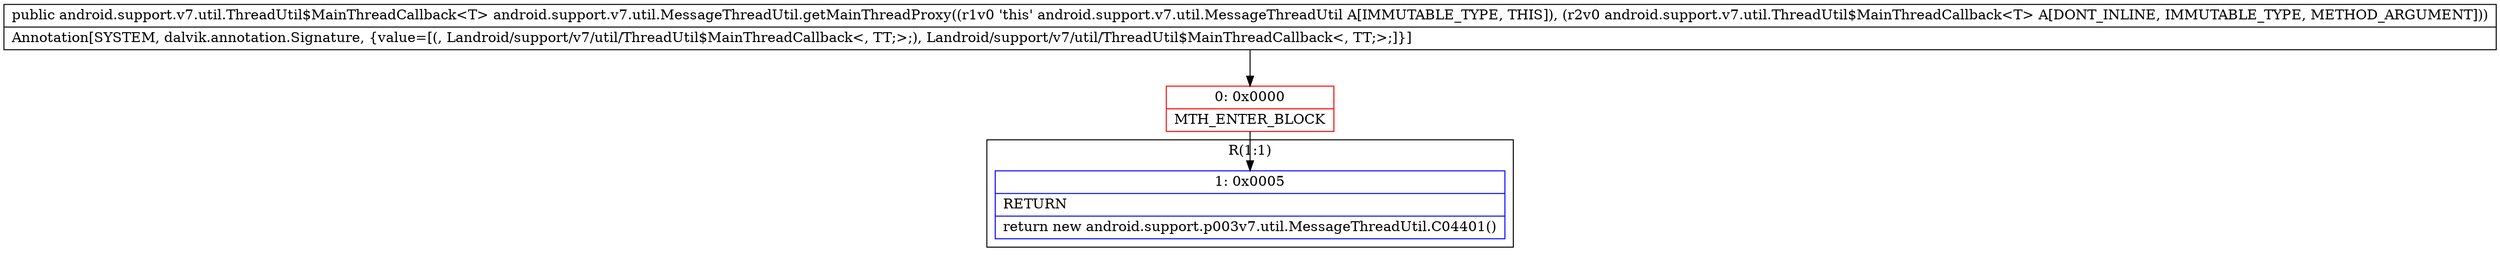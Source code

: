 digraph "CFG forandroid.support.v7.util.MessageThreadUtil.getMainThreadProxy(Landroid\/support\/v7\/util\/ThreadUtil$MainThreadCallback;)Landroid\/support\/v7\/util\/ThreadUtil$MainThreadCallback;" {
subgraph cluster_Region_1341002668 {
label = "R(1:1)";
node [shape=record,color=blue];
Node_1 [shape=record,label="{1\:\ 0x0005|RETURN\l|return new android.support.p003v7.util.MessageThreadUtil.C04401()\l}"];
}
Node_0 [shape=record,color=red,label="{0\:\ 0x0000|MTH_ENTER_BLOCK\l}"];
MethodNode[shape=record,label="{public android.support.v7.util.ThreadUtil$MainThreadCallback\<T\> android.support.v7.util.MessageThreadUtil.getMainThreadProxy((r1v0 'this' android.support.v7.util.MessageThreadUtil A[IMMUTABLE_TYPE, THIS]), (r2v0 android.support.v7.util.ThreadUtil$MainThreadCallback\<T\> A[DONT_INLINE, IMMUTABLE_TYPE, METHOD_ARGUMENT]))  | Annotation[SYSTEM, dalvik.annotation.Signature, \{value=[(, Landroid\/support\/v7\/util\/ThreadUtil$MainThreadCallback\<, TT;\>;), Landroid\/support\/v7\/util\/ThreadUtil$MainThreadCallback\<, TT;\>;]\}]\l}"];
MethodNode -> Node_0;
Node_0 -> Node_1;
}

